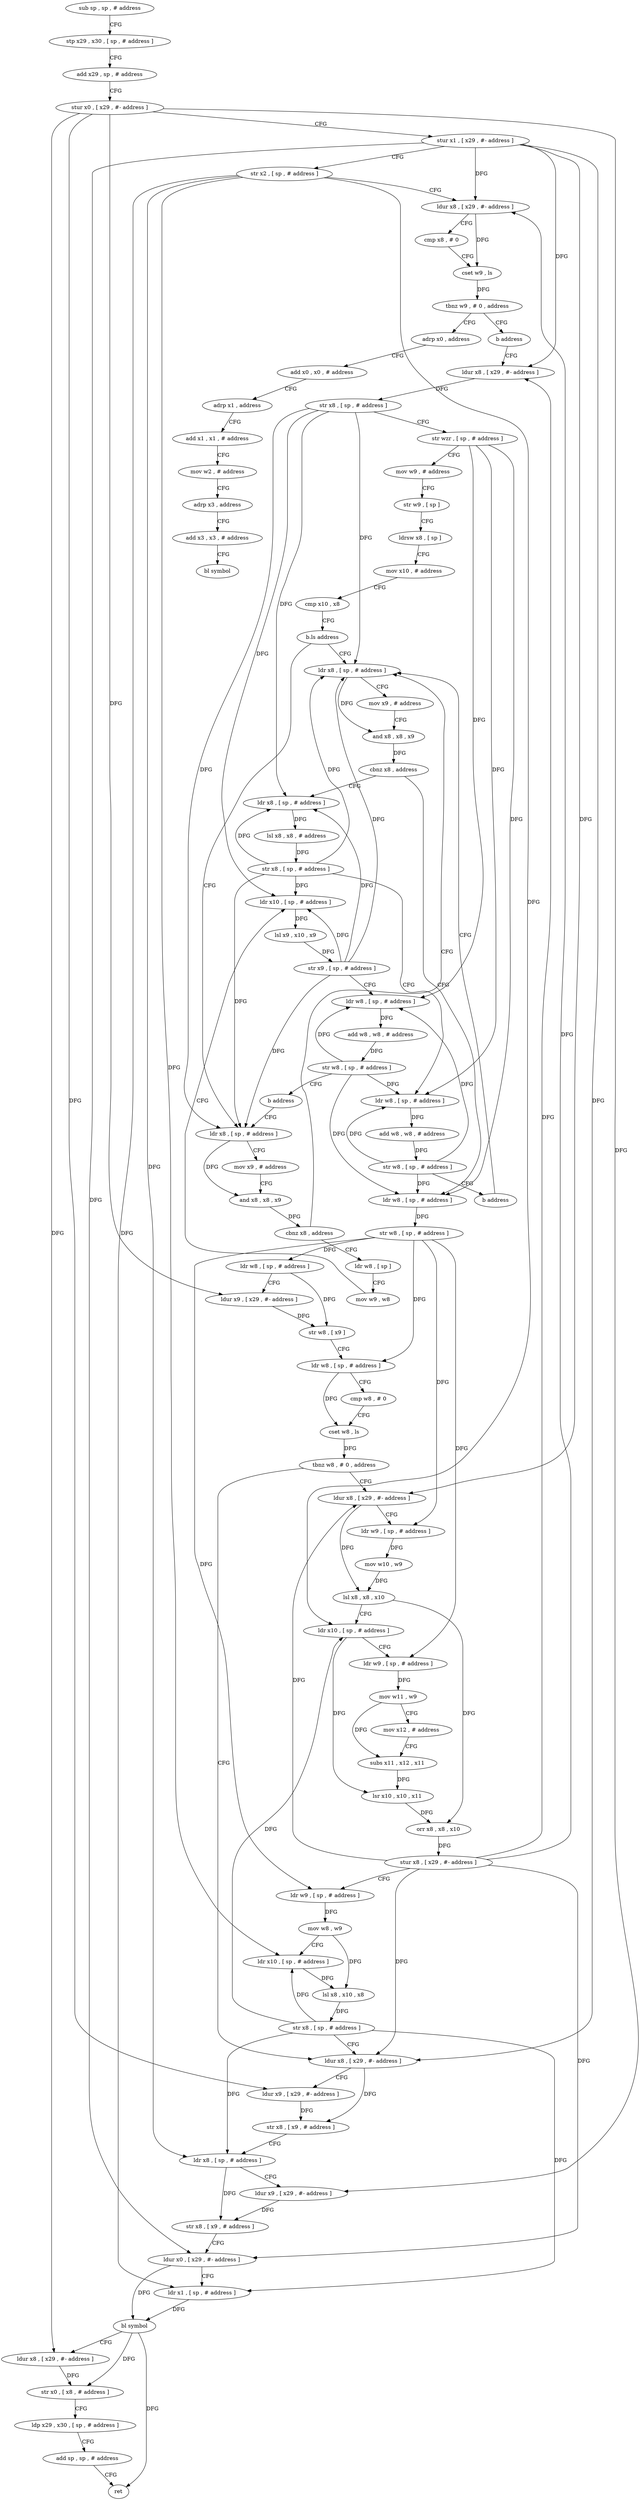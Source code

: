 digraph "func" {
"4283280" [label = "sub sp , sp , # address" ]
"4283284" [label = "stp x29 , x30 , [ sp , # address ]" ]
"4283288" [label = "add x29 , sp , # address" ]
"4283292" [label = "stur x0 , [ x29 , #- address ]" ]
"4283296" [label = "stur x1 , [ x29 , #- address ]" ]
"4283300" [label = "str x2 , [ sp , # address ]" ]
"4283304" [label = "ldur x8 , [ x29 , #- address ]" ]
"4283308" [label = "cmp x8 , # 0" ]
"4283312" [label = "cset w9 , ls" ]
"4283316" [label = "tbnz w9 , # 0 , address" ]
"4283324" [label = "adrp x0 , address" ]
"4283320" [label = "b address" ]
"4283328" [label = "add x0 , x0 , # address" ]
"4283332" [label = "adrp x1 , address" ]
"4283336" [label = "add x1 , x1 , # address" ]
"4283340" [label = "mov w2 , # address" ]
"4283344" [label = "adrp x3 , address" ]
"4283348" [label = "add x3 , x3 , # address" ]
"4283352" [label = "bl symbol" ]
"4283356" [label = "ldur x8 , [ x29 , #- address ]" ]
"4283360" [label = "str x8 , [ sp , # address ]" ]
"4283364" [label = "str wzr , [ sp , # address ]" ]
"4283368" [label = "mov w9 , # address" ]
"4283372" [label = "str w9 , [ sp ]" ]
"4283376" [label = "ldrsw x8 , [ sp ]" ]
"4283380" [label = "mov x10 , # address" ]
"4283384" [label = "cmp x10 , x8" ]
"4283388" [label = "b.ls address" ]
"4283444" [label = "ldr x8 , [ sp , # address ]" ]
"4283392" [label = "ldr x8 , [ sp , # address ]" ]
"4283448" [label = "mov x9 , # address" ]
"4283452" [label = "and x8 , x8 , x9" ]
"4283456" [label = "cbnz x8 , address" ]
"4283488" [label = "ldr w8 , [ sp , # address ]" ]
"4283460" [label = "ldr x8 , [ sp , # address ]" ]
"4283396" [label = "mov x9 , # address" ]
"4283400" [label = "and x8 , x8 , x9" ]
"4283404" [label = "cbnz x8 , address" ]
"4283408" [label = "ldr w8 , [ sp ]" ]
"4283492" [label = "str w8 , [ sp , # address ]" ]
"4283496" [label = "ldr w8 , [ sp , # address ]" ]
"4283500" [label = "ldur x9 , [ x29 , #- address ]" ]
"4283504" [label = "str w8 , [ x9 ]" ]
"4283508" [label = "ldr w8 , [ sp , # address ]" ]
"4283512" [label = "cmp w8 , # 0" ]
"4283516" [label = "cset w8 , ls" ]
"4283520" [label = "tbnz w8 , # 0 , address" ]
"4283592" [label = "ldur x8 , [ x29 , #- address ]" ]
"4283524" [label = "ldur x8 , [ x29 , #- address ]" ]
"4283464" [label = "lsl x8 , x8 , # address" ]
"4283468" [label = "str x8 , [ sp , # address ]" ]
"4283472" [label = "ldr w8 , [ sp , # address ]" ]
"4283476" [label = "add w8 , w8 , # address" ]
"4283480" [label = "str w8 , [ sp , # address ]" ]
"4283484" [label = "b address" ]
"4283412" [label = "mov w9 , w8" ]
"4283416" [label = "ldr x10 , [ sp , # address ]" ]
"4283420" [label = "lsl x9 , x10 , x9" ]
"4283424" [label = "str x9 , [ sp , # address ]" ]
"4283428" [label = "ldr w8 , [ sp , # address ]" ]
"4283432" [label = "add w8 , w8 , # address" ]
"4283436" [label = "str w8 , [ sp , # address ]" ]
"4283440" [label = "b address" ]
"4283596" [label = "ldur x9 , [ x29 , #- address ]" ]
"4283600" [label = "str x8 , [ x9 , # address ]" ]
"4283604" [label = "ldr x8 , [ sp , # address ]" ]
"4283608" [label = "ldur x9 , [ x29 , #- address ]" ]
"4283612" [label = "str x8 , [ x9 , # address ]" ]
"4283616" [label = "ldur x0 , [ x29 , #- address ]" ]
"4283620" [label = "ldr x1 , [ sp , # address ]" ]
"4283624" [label = "bl symbol" ]
"4283628" [label = "ldur x8 , [ x29 , #- address ]" ]
"4283632" [label = "str x0 , [ x8 , # address ]" ]
"4283636" [label = "ldp x29 , x30 , [ sp , # address ]" ]
"4283640" [label = "add sp , sp , # address" ]
"4283644" [label = "ret" ]
"4283528" [label = "ldr w9 , [ sp , # address ]" ]
"4283532" [label = "mov w10 , w9" ]
"4283536" [label = "lsl x8 , x8 , x10" ]
"4283540" [label = "ldr x10 , [ sp , # address ]" ]
"4283544" [label = "ldr w9 , [ sp , # address ]" ]
"4283548" [label = "mov w11 , w9" ]
"4283552" [label = "mov x12 , # address" ]
"4283556" [label = "subs x11 , x12 , x11" ]
"4283560" [label = "lsr x10 , x10 , x11" ]
"4283564" [label = "orr x8 , x8 , x10" ]
"4283568" [label = "stur x8 , [ x29 , #- address ]" ]
"4283572" [label = "ldr w9 , [ sp , # address ]" ]
"4283576" [label = "mov w8 , w9" ]
"4283580" [label = "ldr x10 , [ sp , # address ]" ]
"4283584" [label = "lsl x8 , x10 , x8" ]
"4283588" [label = "str x8 , [ sp , # address ]" ]
"4283280" -> "4283284" [ label = "CFG" ]
"4283284" -> "4283288" [ label = "CFG" ]
"4283288" -> "4283292" [ label = "CFG" ]
"4283292" -> "4283296" [ label = "CFG" ]
"4283292" -> "4283500" [ label = "DFG" ]
"4283292" -> "4283596" [ label = "DFG" ]
"4283292" -> "4283608" [ label = "DFG" ]
"4283292" -> "4283628" [ label = "DFG" ]
"4283296" -> "4283300" [ label = "CFG" ]
"4283296" -> "4283304" [ label = "DFG" ]
"4283296" -> "4283356" [ label = "DFG" ]
"4283296" -> "4283592" [ label = "DFG" ]
"4283296" -> "4283616" [ label = "DFG" ]
"4283296" -> "4283524" [ label = "DFG" ]
"4283300" -> "4283304" [ label = "CFG" ]
"4283300" -> "4283604" [ label = "DFG" ]
"4283300" -> "4283620" [ label = "DFG" ]
"4283300" -> "4283540" [ label = "DFG" ]
"4283300" -> "4283580" [ label = "DFG" ]
"4283304" -> "4283308" [ label = "CFG" ]
"4283304" -> "4283312" [ label = "DFG" ]
"4283308" -> "4283312" [ label = "CFG" ]
"4283312" -> "4283316" [ label = "DFG" ]
"4283316" -> "4283324" [ label = "CFG" ]
"4283316" -> "4283320" [ label = "CFG" ]
"4283324" -> "4283328" [ label = "CFG" ]
"4283320" -> "4283356" [ label = "CFG" ]
"4283328" -> "4283332" [ label = "CFG" ]
"4283332" -> "4283336" [ label = "CFG" ]
"4283336" -> "4283340" [ label = "CFG" ]
"4283340" -> "4283344" [ label = "CFG" ]
"4283344" -> "4283348" [ label = "CFG" ]
"4283348" -> "4283352" [ label = "CFG" ]
"4283356" -> "4283360" [ label = "DFG" ]
"4283360" -> "4283364" [ label = "CFG" ]
"4283360" -> "4283444" [ label = "DFG" ]
"4283360" -> "4283392" [ label = "DFG" ]
"4283360" -> "4283460" [ label = "DFG" ]
"4283360" -> "4283416" [ label = "DFG" ]
"4283364" -> "4283368" [ label = "CFG" ]
"4283364" -> "4283488" [ label = "DFG" ]
"4283364" -> "4283472" [ label = "DFG" ]
"4283364" -> "4283428" [ label = "DFG" ]
"4283368" -> "4283372" [ label = "CFG" ]
"4283372" -> "4283376" [ label = "CFG" ]
"4283376" -> "4283380" [ label = "CFG" ]
"4283380" -> "4283384" [ label = "CFG" ]
"4283384" -> "4283388" [ label = "CFG" ]
"4283388" -> "4283444" [ label = "CFG" ]
"4283388" -> "4283392" [ label = "CFG" ]
"4283444" -> "4283448" [ label = "CFG" ]
"4283444" -> "4283452" [ label = "DFG" ]
"4283392" -> "4283396" [ label = "CFG" ]
"4283392" -> "4283400" [ label = "DFG" ]
"4283448" -> "4283452" [ label = "CFG" ]
"4283452" -> "4283456" [ label = "DFG" ]
"4283456" -> "4283488" [ label = "CFG" ]
"4283456" -> "4283460" [ label = "CFG" ]
"4283488" -> "4283492" [ label = "DFG" ]
"4283460" -> "4283464" [ label = "DFG" ]
"4283396" -> "4283400" [ label = "CFG" ]
"4283400" -> "4283404" [ label = "DFG" ]
"4283404" -> "4283444" [ label = "CFG" ]
"4283404" -> "4283408" [ label = "CFG" ]
"4283408" -> "4283412" [ label = "CFG" ]
"4283492" -> "4283496" [ label = "DFG" ]
"4283492" -> "4283508" [ label = "DFG" ]
"4283492" -> "4283528" [ label = "DFG" ]
"4283492" -> "4283544" [ label = "DFG" ]
"4283492" -> "4283572" [ label = "DFG" ]
"4283496" -> "4283500" [ label = "CFG" ]
"4283496" -> "4283504" [ label = "DFG" ]
"4283500" -> "4283504" [ label = "DFG" ]
"4283504" -> "4283508" [ label = "CFG" ]
"4283508" -> "4283512" [ label = "CFG" ]
"4283508" -> "4283516" [ label = "DFG" ]
"4283512" -> "4283516" [ label = "CFG" ]
"4283516" -> "4283520" [ label = "DFG" ]
"4283520" -> "4283592" [ label = "CFG" ]
"4283520" -> "4283524" [ label = "CFG" ]
"4283592" -> "4283596" [ label = "CFG" ]
"4283592" -> "4283600" [ label = "DFG" ]
"4283524" -> "4283528" [ label = "CFG" ]
"4283524" -> "4283536" [ label = "DFG" ]
"4283464" -> "4283468" [ label = "DFG" ]
"4283468" -> "4283472" [ label = "CFG" ]
"4283468" -> "4283444" [ label = "DFG" ]
"4283468" -> "4283392" [ label = "DFG" ]
"4283468" -> "4283460" [ label = "DFG" ]
"4283468" -> "4283416" [ label = "DFG" ]
"4283472" -> "4283476" [ label = "DFG" ]
"4283476" -> "4283480" [ label = "DFG" ]
"4283480" -> "4283484" [ label = "CFG" ]
"4283480" -> "4283488" [ label = "DFG" ]
"4283480" -> "4283472" [ label = "DFG" ]
"4283480" -> "4283428" [ label = "DFG" ]
"4283484" -> "4283444" [ label = "CFG" ]
"4283412" -> "4283416" [ label = "CFG" ]
"4283416" -> "4283420" [ label = "DFG" ]
"4283420" -> "4283424" [ label = "DFG" ]
"4283424" -> "4283428" [ label = "CFG" ]
"4283424" -> "4283444" [ label = "DFG" ]
"4283424" -> "4283392" [ label = "DFG" ]
"4283424" -> "4283460" [ label = "DFG" ]
"4283424" -> "4283416" [ label = "DFG" ]
"4283428" -> "4283432" [ label = "DFG" ]
"4283432" -> "4283436" [ label = "DFG" ]
"4283436" -> "4283440" [ label = "CFG" ]
"4283436" -> "4283488" [ label = "DFG" ]
"4283436" -> "4283472" [ label = "DFG" ]
"4283436" -> "4283428" [ label = "DFG" ]
"4283440" -> "4283392" [ label = "CFG" ]
"4283596" -> "4283600" [ label = "DFG" ]
"4283600" -> "4283604" [ label = "CFG" ]
"4283604" -> "4283608" [ label = "CFG" ]
"4283604" -> "4283612" [ label = "DFG" ]
"4283608" -> "4283612" [ label = "DFG" ]
"4283612" -> "4283616" [ label = "CFG" ]
"4283616" -> "4283620" [ label = "CFG" ]
"4283616" -> "4283624" [ label = "DFG" ]
"4283620" -> "4283624" [ label = "DFG" ]
"4283624" -> "4283628" [ label = "CFG" ]
"4283624" -> "4283632" [ label = "DFG" ]
"4283624" -> "4283644" [ label = "DFG" ]
"4283628" -> "4283632" [ label = "DFG" ]
"4283632" -> "4283636" [ label = "CFG" ]
"4283636" -> "4283640" [ label = "CFG" ]
"4283640" -> "4283644" [ label = "CFG" ]
"4283528" -> "4283532" [ label = "DFG" ]
"4283532" -> "4283536" [ label = "DFG" ]
"4283536" -> "4283540" [ label = "CFG" ]
"4283536" -> "4283564" [ label = "DFG" ]
"4283540" -> "4283544" [ label = "CFG" ]
"4283540" -> "4283560" [ label = "DFG" ]
"4283544" -> "4283548" [ label = "DFG" ]
"4283548" -> "4283552" [ label = "CFG" ]
"4283548" -> "4283556" [ label = "DFG" ]
"4283552" -> "4283556" [ label = "CFG" ]
"4283556" -> "4283560" [ label = "DFG" ]
"4283560" -> "4283564" [ label = "DFG" ]
"4283564" -> "4283568" [ label = "DFG" ]
"4283568" -> "4283572" [ label = "CFG" ]
"4283568" -> "4283304" [ label = "DFG" ]
"4283568" -> "4283356" [ label = "DFG" ]
"4283568" -> "4283592" [ label = "DFG" ]
"4283568" -> "4283616" [ label = "DFG" ]
"4283568" -> "4283524" [ label = "DFG" ]
"4283572" -> "4283576" [ label = "DFG" ]
"4283576" -> "4283580" [ label = "CFG" ]
"4283576" -> "4283584" [ label = "DFG" ]
"4283580" -> "4283584" [ label = "DFG" ]
"4283584" -> "4283588" [ label = "DFG" ]
"4283588" -> "4283592" [ label = "CFG" ]
"4283588" -> "4283604" [ label = "DFG" ]
"4283588" -> "4283620" [ label = "DFG" ]
"4283588" -> "4283540" [ label = "DFG" ]
"4283588" -> "4283580" [ label = "DFG" ]
}
